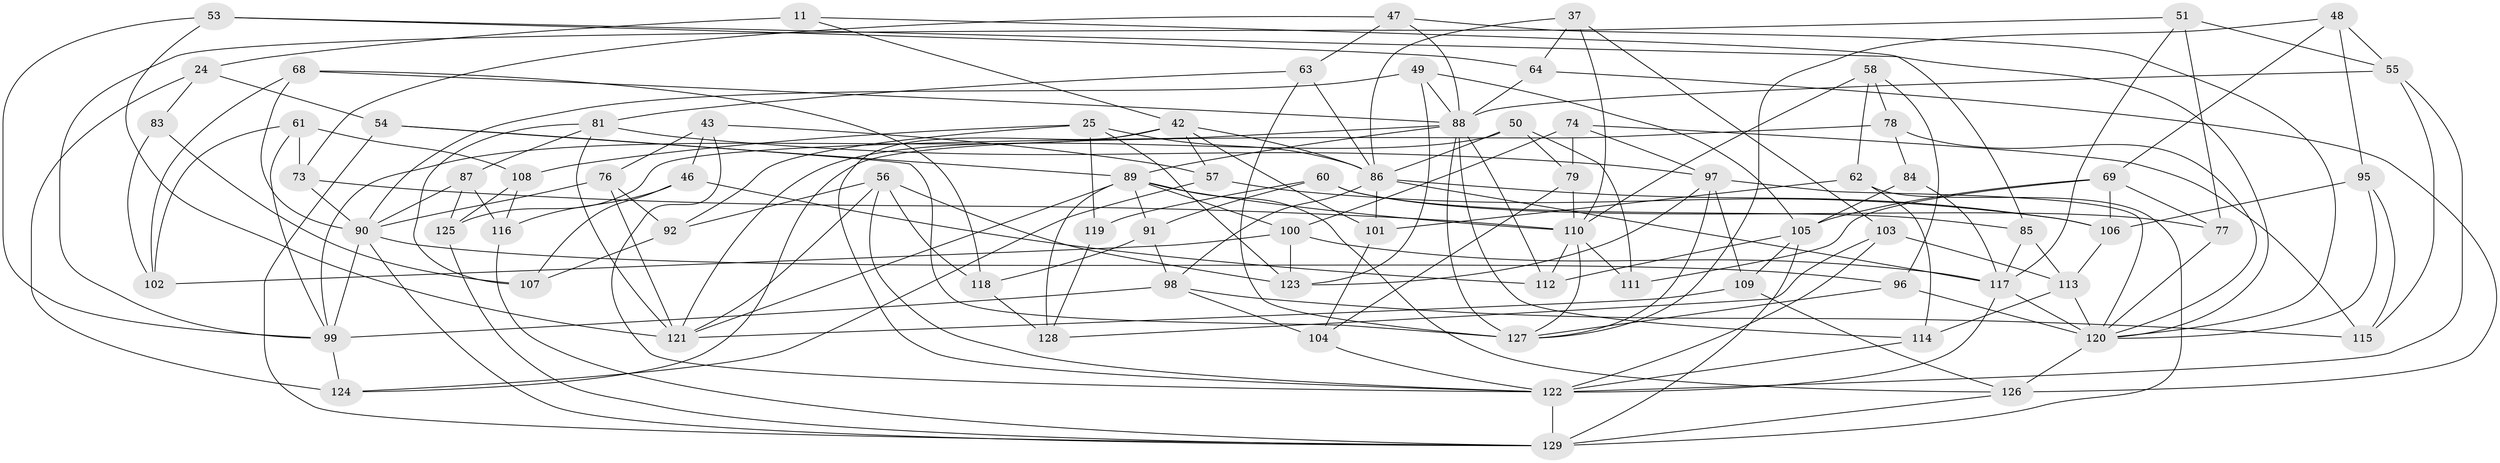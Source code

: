 // original degree distribution, {4: 1.0}
// Generated by graph-tools (version 1.1) at 2025/03/03/04/25 22:03:05]
// undirected, 77 vertices, 185 edges
graph export_dot {
graph [start="1"]
  node [color=gray90,style=filled];
  11;
  24 [super="+3"];
  25 [super="+10"];
  37;
  42 [super="+34"];
  43;
  46;
  47;
  48;
  49;
  50;
  51;
  53;
  54;
  55 [super="+40"];
  56 [super="+45"];
  57;
  58;
  60;
  61;
  62;
  63;
  64;
  68 [super="+44"];
  69 [super="+18"];
  73;
  74;
  76;
  77;
  78;
  79;
  81 [super="+2+80"];
  83;
  84;
  85;
  86 [super="+52+66"];
  87;
  88 [super="+5+38+67"];
  89 [super="+23+59"];
  90 [super="+32"];
  91;
  92;
  95;
  96;
  97 [super="+16+71"];
  98 [super="+41"];
  99 [super="+17+22"];
  100 [super="+12"];
  101;
  102;
  103;
  104;
  105 [super="+35+72"];
  106 [super="+93"];
  107;
  108;
  109;
  110 [super="+82"];
  111;
  112;
  113 [super="+28"];
  114;
  115;
  116;
  117 [super="+94"];
  118;
  119;
  120 [super="+20+33+36"];
  121 [super="+1+65"];
  122 [super="+15+29+75"];
  123 [super="+21"];
  124;
  125;
  126 [super="+70"];
  127 [super="+26"];
  128;
  129 [super="+6+39+31"];
  11 -- 85;
  11 -- 24 [weight=2];
  11 -- 42;
  24 -- 54;
  24 -- 83 [weight=2];
  24 -- 124;
  25 -- 119 [weight=2];
  25 -- 92;
  25 -- 108;
  25 -- 86;
  25 -- 123;
  37 -- 64;
  37 -- 103;
  37 -- 110;
  37 -- 86;
  42 -- 122;
  42 -- 57;
  42 -- 101;
  42 -- 99;
  42 -- 86;
  43 -- 46;
  43 -- 76;
  43 -- 57;
  43 -- 122;
  46 -- 107;
  46 -- 116;
  46 -- 112;
  47 -- 73;
  47 -- 63;
  47 -- 88;
  47 -- 120;
  48 -- 69;
  48 -- 95;
  48 -- 55;
  48 -- 127;
  49 -- 123;
  49 -- 88;
  49 -- 90;
  49 -- 105;
  50 -- 121;
  50 -- 79;
  50 -- 111;
  50 -- 86;
  51 -- 77;
  51 -- 55;
  51 -- 99;
  51 -- 117;
  53 -- 64;
  53 -- 121;
  53 -- 99;
  53 -- 120;
  54 -- 127;
  54 -- 89;
  54 -- 129;
  55 -- 88 [weight=2];
  55 -- 115;
  55 -- 122;
  56 -- 92;
  56 -- 123 [weight=2];
  56 -- 118;
  56 -- 121;
  56 -- 122;
  57 -- 124;
  57 -- 106;
  58 -- 78;
  58 -- 110;
  58 -- 96;
  58 -- 62;
  60 -- 91;
  60 -- 85;
  60 -- 119;
  60 -- 77;
  61 -- 108;
  61 -- 102;
  61 -- 73;
  61 -- 99;
  62 -- 101;
  62 -- 114;
  62 -- 129;
  63 -- 81;
  63 -- 86;
  63 -- 127;
  64 -- 126;
  64 -- 88;
  68 -- 118;
  68 -- 88 [weight=3];
  68 -- 102;
  68 -- 90;
  69 -- 77;
  69 -- 111 [weight=2];
  69 -- 105;
  69 -- 106;
  73 -- 90;
  73 -- 110;
  74 -- 79;
  74 -- 115;
  74 -- 97;
  74 -- 100;
  76 -- 121;
  76 -- 92;
  76 -- 90;
  77 -- 120;
  78 -- 84;
  78 -- 124;
  78 -- 120;
  79 -- 104;
  79 -- 110;
  81 -- 107;
  81 -- 97 [weight=3];
  81 -- 121 [weight=2];
  81 -- 87;
  83 -- 102;
  83 -- 107;
  84 -- 105 [weight=2];
  84 -- 117;
  85 -- 117;
  85 -- 113;
  86 -- 117 [weight=2];
  86 -- 98;
  86 -- 106;
  86 -- 101;
  87 -- 116;
  87 -- 125;
  87 -- 90;
  88 -- 112;
  88 -- 114;
  88 -- 125;
  88 -- 127 [weight=2];
  88 -- 89;
  89 -- 91;
  89 -- 128;
  89 -- 110;
  89 -- 100;
  89 -- 121;
  89 -- 126;
  90 -- 96;
  90 -- 99;
  90 -- 129;
  91 -- 98;
  91 -- 118;
  92 -- 107;
  95 -- 120;
  95 -- 106;
  95 -- 115;
  96 -- 120;
  96 -- 127;
  97 -- 120;
  97 -- 109;
  97 -- 127;
  97 -- 123;
  98 -- 99 [weight=2];
  98 -- 104;
  98 -- 115;
  99 -- 124;
  100 -- 123;
  100 -- 102;
  100 -- 117 [weight=2];
  101 -- 104;
  103 -- 128;
  103 -- 113;
  103 -- 122;
  104 -- 122;
  105 -- 112;
  105 -- 129 [weight=2];
  105 -- 109;
  106 -- 113 [weight=2];
  108 -- 125;
  108 -- 116;
  109 -- 126;
  109 -- 121;
  110 -- 112;
  110 -- 111;
  110 -- 127;
  113 -- 114;
  113 -- 120;
  114 -- 122;
  116 -- 129;
  117 -- 120 [weight=2];
  117 -- 122;
  118 -- 128;
  119 -- 128;
  120 -- 126 [weight=2];
  122 -- 129 [weight=2];
  125 -- 129;
  126 -- 129;
}
